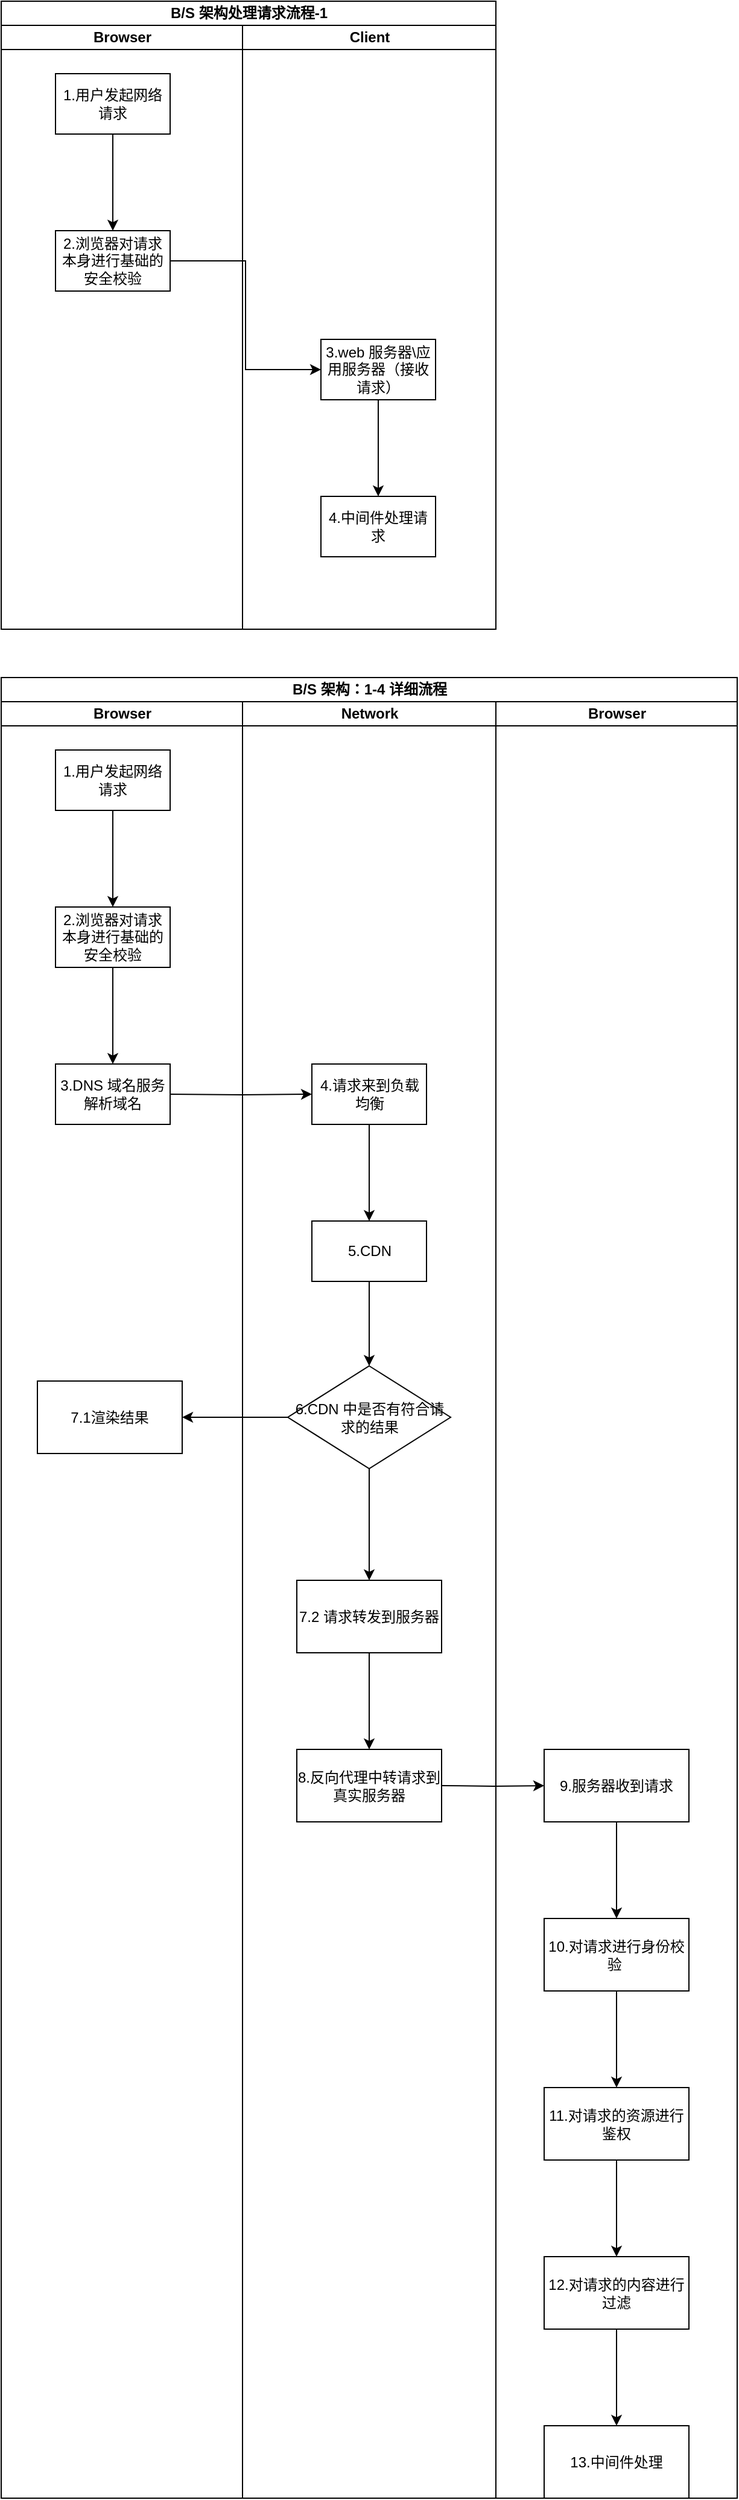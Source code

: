 <mxfile version="22.1.0" type="github">
  <diagram name="第 1 页" id="6uUNGh5dwKRu_tSvtnYh">
    <mxGraphModel dx="985" dy="491" grid="1" gridSize="10" guides="1" tooltips="1" connect="1" arrows="1" fold="1" page="1" pageScale="1" pageWidth="827" pageHeight="1169" math="0" shadow="0">
      <root>
        <mxCell id="0" />
        <mxCell id="1" parent="0" />
        <mxCell id="-PK0iXzYriiWGIw5fh6S-1" value="B/S 架构处理请求流程-1" style="swimlane;childLayout=stackLayout;resizeParent=1;resizeParentMax=0;startSize=20;html=1;" vertex="1" parent="1">
          <mxGeometry x="105" y="120" width="410" height="520" as="geometry">
            <mxRectangle x="105.0" y="200" width="70" height="30" as="alternateBounds" />
          </mxGeometry>
        </mxCell>
        <mxCell id="-PK0iXzYriiWGIw5fh6S-2" value="Browser" style="swimlane;startSize=20;html=1;" vertex="1" parent="-PK0iXzYriiWGIw5fh6S-1">
          <mxGeometry y="20" width="200" height="500" as="geometry" />
        </mxCell>
        <mxCell id="-PK0iXzYriiWGIw5fh6S-3" value="" style="edgeStyle=orthogonalEdgeStyle;rounded=0;orthogonalLoop=1;jettySize=auto;html=1;" edge="1" parent="-PK0iXzYriiWGIw5fh6S-2" source="-PK0iXzYriiWGIw5fh6S-4" target="-PK0iXzYriiWGIw5fh6S-5">
          <mxGeometry relative="1" as="geometry" />
        </mxCell>
        <mxCell id="-PK0iXzYriiWGIw5fh6S-4" value="1.用户发起网络请求" style="rounded=0;whiteSpace=wrap;html=1;" vertex="1" parent="-PK0iXzYriiWGIw5fh6S-2">
          <mxGeometry x="45" y="40" width="95" height="50" as="geometry" />
        </mxCell>
        <mxCell id="-PK0iXzYriiWGIw5fh6S-5" value="2.浏览器对请求本身进行基础的 安全校验" style="rounded=0;whiteSpace=wrap;html=1;" vertex="1" parent="-PK0iXzYriiWGIw5fh6S-2">
          <mxGeometry x="45" y="170" width="95" height="50" as="geometry" />
        </mxCell>
        <mxCell id="-PK0iXzYriiWGIw5fh6S-6" value="Client" style="swimlane;startSize=20;html=1;" vertex="1" parent="-PK0iXzYriiWGIw5fh6S-1">
          <mxGeometry x="200" y="20" width="210" height="500" as="geometry" />
        </mxCell>
        <mxCell id="-PK0iXzYriiWGIw5fh6S-66" value="" style="edgeStyle=orthogonalEdgeStyle;rounded=0;orthogonalLoop=1;jettySize=auto;html=1;" edge="1" parent="-PK0iXzYriiWGIw5fh6S-6" source="-PK0iXzYriiWGIw5fh6S-7" target="-PK0iXzYriiWGIw5fh6S-65">
          <mxGeometry relative="1" as="geometry" />
        </mxCell>
        <mxCell id="-PK0iXzYriiWGIw5fh6S-7" value="3.web 服务器\应用服务器（接收请求）" style="rounded=0;whiteSpace=wrap;html=1;" vertex="1" parent="-PK0iXzYriiWGIw5fh6S-6">
          <mxGeometry x="65" y="260" width="95" height="50" as="geometry" />
        </mxCell>
        <mxCell id="-PK0iXzYriiWGIw5fh6S-65" value="4.中间件处理请求" style="rounded=0;whiteSpace=wrap;html=1;" vertex="1" parent="-PK0iXzYriiWGIw5fh6S-6">
          <mxGeometry x="65" y="390" width="95" height="50" as="geometry" />
        </mxCell>
        <mxCell id="-PK0iXzYriiWGIw5fh6S-8" value="" style="edgeStyle=orthogonalEdgeStyle;rounded=0;orthogonalLoop=1;jettySize=auto;html=1;entryX=0;entryY=0.5;entryDx=0;entryDy=0;" edge="1" parent="-PK0iXzYriiWGIw5fh6S-1" source="-PK0iXzYriiWGIw5fh6S-5" target="-PK0iXzYriiWGIw5fh6S-7">
          <mxGeometry relative="1" as="geometry">
            <mxPoint x="92.5" y="320" as="targetPoint" />
          </mxGeometry>
        </mxCell>
        <mxCell id="-PK0iXzYriiWGIw5fh6S-9" value="B/S 架构：1-4 详细流程" style="swimlane;childLayout=stackLayout;resizeParent=1;resizeParentMax=0;startSize=20;html=1;" vertex="1" parent="1">
          <mxGeometry x="105" y="680" width="610" height="1507.5" as="geometry">
            <mxRectangle x="105.0" y="200" width="70" height="30" as="alternateBounds" />
          </mxGeometry>
        </mxCell>
        <mxCell id="-PK0iXzYriiWGIw5fh6S-10" value="Browser" style="swimlane;startSize=20;html=1;" vertex="1" parent="-PK0iXzYriiWGIw5fh6S-9">
          <mxGeometry y="20" width="200" height="1487.5" as="geometry" />
        </mxCell>
        <mxCell id="-PK0iXzYriiWGIw5fh6S-11" value="" style="edgeStyle=orthogonalEdgeStyle;rounded=0;orthogonalLoop=1;jettySize=auto;html=1;" edge="1" parent="-PK0iXzYriiWGIw5fh6S-10" source="-PK0iXzYriiWGIw5fh6S-12" target="-PK0iXzYriiWGIw5fh6S-14">
          <mxGeometry relative="1" as="geometry" />
        </mxCell>
        <mxCell id="-PK0iXzYriiWGIw5fh6S-12" value="1.用户发起网络请求" style="rounded=0;whiteSpace=wrap;html=1;" vertex="1" parent="-PK0iXzYriiWGIw5fh6S-10">
          <mxGeometry x="45" y="40" width="95" height="50" as="geometry" />
        </mxCell>
        <mxCell id="-PK0iXzYriiWGIw5fh6S-13" value="" style="edgeStyle=orthogonalEdgeStyle;rounded=0;orthogonalLoop=1;jettySize=auto;html=1;" edge="1" parent="-PK0iXzYriiWGIw5fh6S-10" source="-PK0iXzYriiWGIw5fh6S-14" target="-PK0iXzYriiWGIw5fh6S-16">
          <mxGeometry relative="1" as="geometry" />
        </mxCell>
        <mxCell id="-PK0iXzYriiWGIw5fh6S-14" value="2.浏览器对请求本身进行基础的 安全校验" style="rounded=0;whiteSpace=wrap;html=1;" vertex="1" parent="-PK0iXzYriiWGIw5fh6S-10">
          <mxGeometry x="45" y="170" width="95" height="50" as="geometry" />
        </mxCell>
        <mxCell id="-PK0iXzYriiWGIw5fh6S-15" value="7.1渲染结果" style="whiteSpace=wrap;html=1;rounded=0;" vertex="1" parent="-PK0iXzYriiWGIw5fh6S-10">
          <mxGeometry x="30" y="562.5" width="120" height="60" as="geometry" />
        </mxCell>
        <mxCell id="-PK0iXzYriiWGIw5fh6S-16" value="3.DNS 域名服务解析域名" style="rounded=0;whiteSpace=wrap;html=1;" vertex="1" parent="-PK0iXzYriiWGIw5fh6S-10">
          <mxGeometry x="45" y="300" width="95" height="50" as="geometry" />
        </mxCell>
        <mxCell id="-PK0iXzYriiWGIw5fh6S-17" value="" style="edgeStyle=orthogonalEdgeStyle;rounded=0;orthogonalLoop=1;jettySize=auto;html=1;" edge="1" parent="-PK0iXzYriiWGIw5fh6S-9" target="-PK0iXzYriiWGIw5fh6S-21">
          <mxGeometry relative="1" as="geometry">
            <mxPoint x="140" y="345" as="sourcePoint" />
          </mxGeometry>
        </mxCell>
        <mxCell id="-PK0iXzYriiWGIw5fh6S-18" value="" style="edgeStyle=orthogonalEdgeStyle;rounded=0;orthogonalLoop=1;jettySize=auto;html=1;" edge="1" parent="-PK0iXzYriiWGIw5fh6S-9" source="-PK0iXzYriiWGIw5fh6S-25" target="-PK0iXzYriiWGIw5fh6S-15">
          <mxGeometry relative="1" as="geometry" />
        </mxCell>
        <mxCell id="-PK0iXzYriiWGIw5fh6S-19" value="Network" style="swimlane;startSize=20;html=1;" vertex="1" parent="-PK0iXzYriiWGIw5fh6S-9">
          <mxGeometry x="200" y="20" width="210" height="1487.5" as="geometry" />
        </mxCell>
        <mxCell id="-PK0iXzYriiWGIw5fh6S-20" value="" style="edgeStyle=orthogonalEdgeStyle;rounded=0;orthogonalLoop=1;jettySize=auto;html=1;" edge="1" parent="-PK0iXzYriiWGIw5fh6S-19" source="-PK0iXzYriiWGIw5fh6S-21" target="-PK0iXzYriiWGIw5fh6S-23">
          <mxGeometry relative="1" as="geometry" />
        </mxCell>
        <mxCell id="-PK0iXzYriiWGIw5fh6S-21" value="4.请求来到负载均衡" style="rounded=0;whiteSpace=wrap;html=1;" vertex="1" parent="-PK0iXzYriiWGIw5fh6S-19">
          <mxGeometry x="57.5" y="300" width="95" height="50" as="geometry" />
        </mxCell>
        <mxCell id="-PK0iXzYriiWGIw5fh6S-22" value="" style="edgeStyle=orthogonalEdgeStyle;rounded=0;orthogonalLoop=1;jettySize=auto;html=1;" edge="1" parent="-PK0iXzYriiWGIw5fh6S-19" source="-PK0iXzYriiWGIw5fh6S-23" target="-PK0iXzYriiWGIw5fh6S-25">
          <mxGeometry relative="1" as="geometry" />
        </mxCell>
        <mxCell id="-PK0iXzYriiWGIw5fh6S-23" value="5.CDN" style="rounded=0;whiteSpace=wrap;html=1;" vertex="1" parent="-PK0iXzYriiWGIw5fh6S-19">
          <mxGeometry x="57.5" y="430" width="95" height="50" as="geometry" />
        </mxCell>
        <mxCell id="-PK0iXzYriiWGIw5fh6S-24" value="" style="edgeStyle=orthogonalEdgeStyle;rounded=0;orthogonalLoop=1;jettySize=auto;html=1;" edge="1" parent="-PK0iXzYriiWGIw5fh6S-19" source="-PK0iXzYriiWGIw5fh6S-25" target="-PK0iXzYriiWGIw5fh6S-27">
          <mxGeometry relative="1" as="geometry" />
        </mxCell>
        <mxCell id="-PK0iXzYriiWGIw5fh6S-25" value="6.CDN 中是否有符合请求的结果" style="rhombus;whiteSpace=wrap;html=1;rounded=0;" vertex="1" parent="-PK0iXzYriiWGIw5fh6S-19">
          <mxGeometry x="37.5" y="550" width="135" height="85" as="geometry" />
        </mxCell>
        <mxCell id="-PK0iXzYriiWGIw5fh6S-26" value="" style="edgeStyle=orthogonalEdgeStyle;rounded=0;orthogonalLoop=1;jettySize=auto;html=1;" edge="1" parent="-PK0iXzYriiWGIw5fh6S-19" source="-PK0iXzYriiWGIw5fh6S-27" target="-PK0iXzYriiWGIw5fh6S-28">
          <mxGeometry relative="1" as="geometry" />
        </mxCell>
        <mxCell id="-PK0iXzYriiWGIw5fh6S-27" value="7.2 请求转发到服务器" style="whiteSpace=wrap;html=1;rounded=0;" vertex="1" parent="-PK0iXzYriiWGIw5fh6S-19">
          <mxGeometry x="45" y="727.5" width="120" height="60" as="geometry" />
        </mxCell>
        <mxCell id="-PK0iXzYriiWGIw5fh6S-28" value="8.反向代理中转请求到真实服务器" style="whiteSpace=wrap;html=1;rounded=0;" vertex="1" parent="-PK0iXzYriiWGIw5fh6S-19">
          <mxGeometry x="45" y="867.5" width="120" height="60" as="geometry" />
        </mxCell>
        <mxCell id="-PK0iXzYriiWGIw5fh6S-29" value="Browser" style="swimlane;startSize=20;html=1;" vertex="1" parent="-PK0iXzYriiWGIw5fh6S-9">
          <mxGeometry x="410" y="20" width="200" height="1487.5" as="geometry" />
        </mxCell>
        <mxCell id="-PK0iXzYriiWGIw5fh6S-68" value="" style="edgeStyle=orthogonalEdgeStyle;rounded=0;orthogonalLoop=1;jettySize=auto;html=1;" edge="1" parent="-PK0iXzYriiWGIw5fh6S-29" source="-PK0iXzYriiWGIw5fh6S-30" target="-PK0iXzYriiWGIw5fh6S-67">
          <mxGeometry relative="1" as="geometry" />
        </mxCell>
        <mxCell id="-PK0iXzYriiWGIw5fh6S-30" value="9.服务器收到请求" style="whiteSpace=wrap;html=1;rounded=0;" vertex="1" parent="-PK0iXzYriiWGIw5fh6S-29">
          <mxGeometry x="40" y="867.5" width="120" height="60" as="geometry" />
        </mxCell>
        <mxCell id="-PK0iXzYriiWGIw5fh6S-70" value="" style="edgeStyle=orthogonalEdgeStyle;rounded=0;orthogonalLoop=1;jettySize=auto;html=1;" edge="1" parent="-PK0iXzYriiWGIw5fh6S-29" source="-PK0iXzYriiWGIw5fh6S-67" target="-PK0iXzYriiWGIw5fh6S-69">
          <mxGeometry relative="1" as="geometry" />
        </mxCell>
        <mxCell id="-PK0iXzYriiWGIw5fh6S-67" value="10.对请求进行身份校验&amp;nbsp;" style="whiteSpace=wrap;html=1;rounded=0;" vertex="1" parent="-PK0iXzYriiWGIw5fh6S-29">
          <mxGeometry x="40" y="1007.5" width="120" height="60" as="geometry" />
        </mxCell>
        <mxCell id="-PK0iXzYriiWGIw5fh6S-72" value="" style="edgeStyle=orthogonalEdgeStyle;rounded=0;orthogonalLoop=1;jettySize=auto;html=1;" edge="1" parent="-PK0iXzYriiWGIw5fh6S-29" source="-PK0iXzYriiWGIw5fh6S-69" target="-PK0iXzYriiWGIw5fh6S-71">
          <mxGeometry relative="1" as="geometry" />
        </mxCell>
        <mxCell id="-PK0iXzYriiWGIw5fh6S-69" value="11.对请求的资源进行鉴权" style="whiteSpace=wrap;html=1;rounded=0;" vertex="1" parent="-PK0iXzYriiWGIw5fh6S-29">
          <mxGeometry x="40" y="1147.5" width="120" height="60" as="geometry" />
        </mxCell>
        <mxCell id="-PK0iXzYriiWGIw5fh6S-74" value="" style="edgeStyle=orthogonalEdgeStyle;rounded=0;orthogonalLoop=1;jettySize=auto;html=1;" edge="1" parent="-PK0iXzYriiWGIw5fh6S-29" source="-PK0iXzYriiWGIw5fh6S-71" target="-PK0iXzYriiWGIw5fh6S-73">
          <mxGeometry relative="1" as="geometry" />
        </mxCell>
        <mxCell id="-PK0iXzYriiWGIw5fh6S-71" value="12.对请求的内容进行过滤" style="whiteSpace=wrap;html=1;rounded=0;" vertex="1" parent="-PK0iXzYriiWGIw5fh6S-29">
          <mxGeometry x="40" y="1287.5" width="120" height="60" as="geometry" />
        </mxCell>
        <mxCell id="-PK0iXzYriiWGIw5fh6S-73" value="13.中间件处理" style="whiteSpace=wrap;html=1;rounded=0;" vertex="1" parent="-PK0iXzYriiWGIw5fh6S-29">
          <mxGeometry x="40" y="1427.5" width="120" height="60" as="geometry" />
        </mxCell>
        <mxCell id="-PK0iXzYriiWGIw5fh6S-31" value="" style="edgeStyle=orthogonalEdgeStyle;rounded=0;orthogonalLoop=1;jettySize=auto;html=1;" edge="1" parent="-PK0iXzYriiWGIw5fh6S-9" target="-PK0iXzYriiWGIw5fh6S-30">
          <mxGeometry relative="1" as="geometry">
            <mxPoint x="365" y="917.5" as="sourcePoint" />
          </mxGeometry>
        </mxCell>
      </root>
    </mxGraphModel>
  </diagram>
</mxfile>
